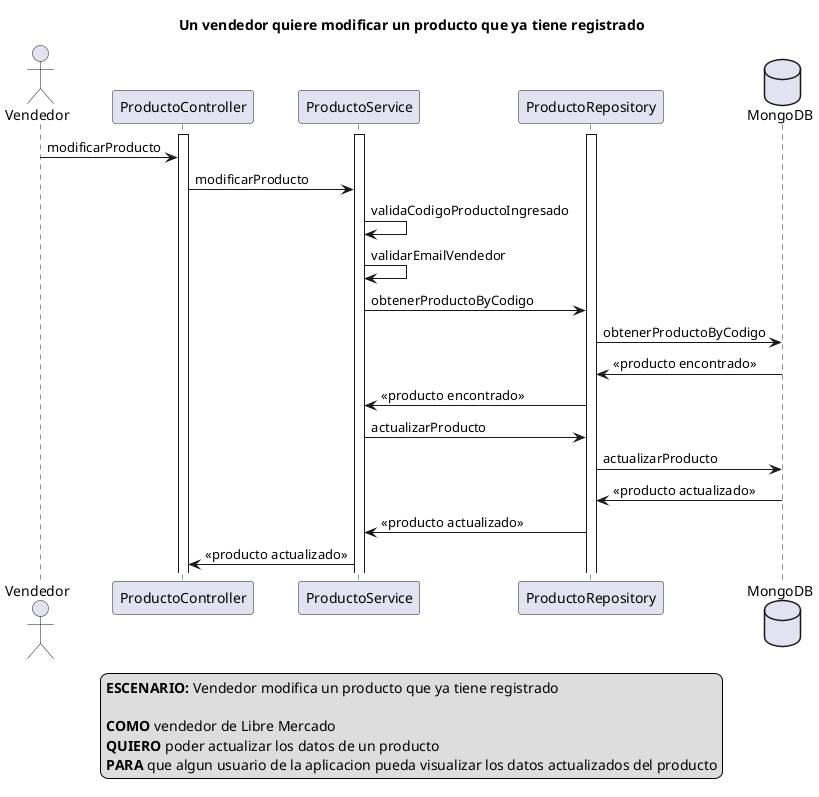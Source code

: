 @startuml
actor Vendedor
activate ProductoController
activate ProductoService
activate ProductoRepository
database MongoDB

title Un vendedor quiere modificar un producto que ya tiene registrado

Vendedor -> ProductoController: modificarProducto

ProductoController -> ProductoService: modificarProducto

ProductoService -> ProductoService: validaCodigoProductoIngresado

ProductoService -> ProductoService: validarEmailVendedor

ProductoService -> ProductoRepository: obtenerProductoByCodigo

ProductoRepository -> MongoDB: obtenerProductoByCodigo

MongoDB -> ProductoRepository: <<producto encontrado>>

ProductoRepository -> ProductoService: <<producto encontrado>>

ProductoService -> ProductoRepository: actualizarProducto

ProductoRepository -> MongoDB: actualizarProducto

MongoDB -> ProductoRepository: <<producto actualizado>>

ProductoRepository -> ProductoService: <<producto actualizado>>

ProductoService -> ProductoController: <<producto actualizado>>

legend
<b>ESCENARIO:</b> Vendedor modifica un producto que ya tiene registrado

<b>COMO</b> vendedor de Libre Mercado 
<b>QUIERO</b> poder actualizar los datos de un producto
<b>PARA</b> que algun usuario de la aplicacion pueda visualizar los datos actualizados del producto
end legend

@enduml